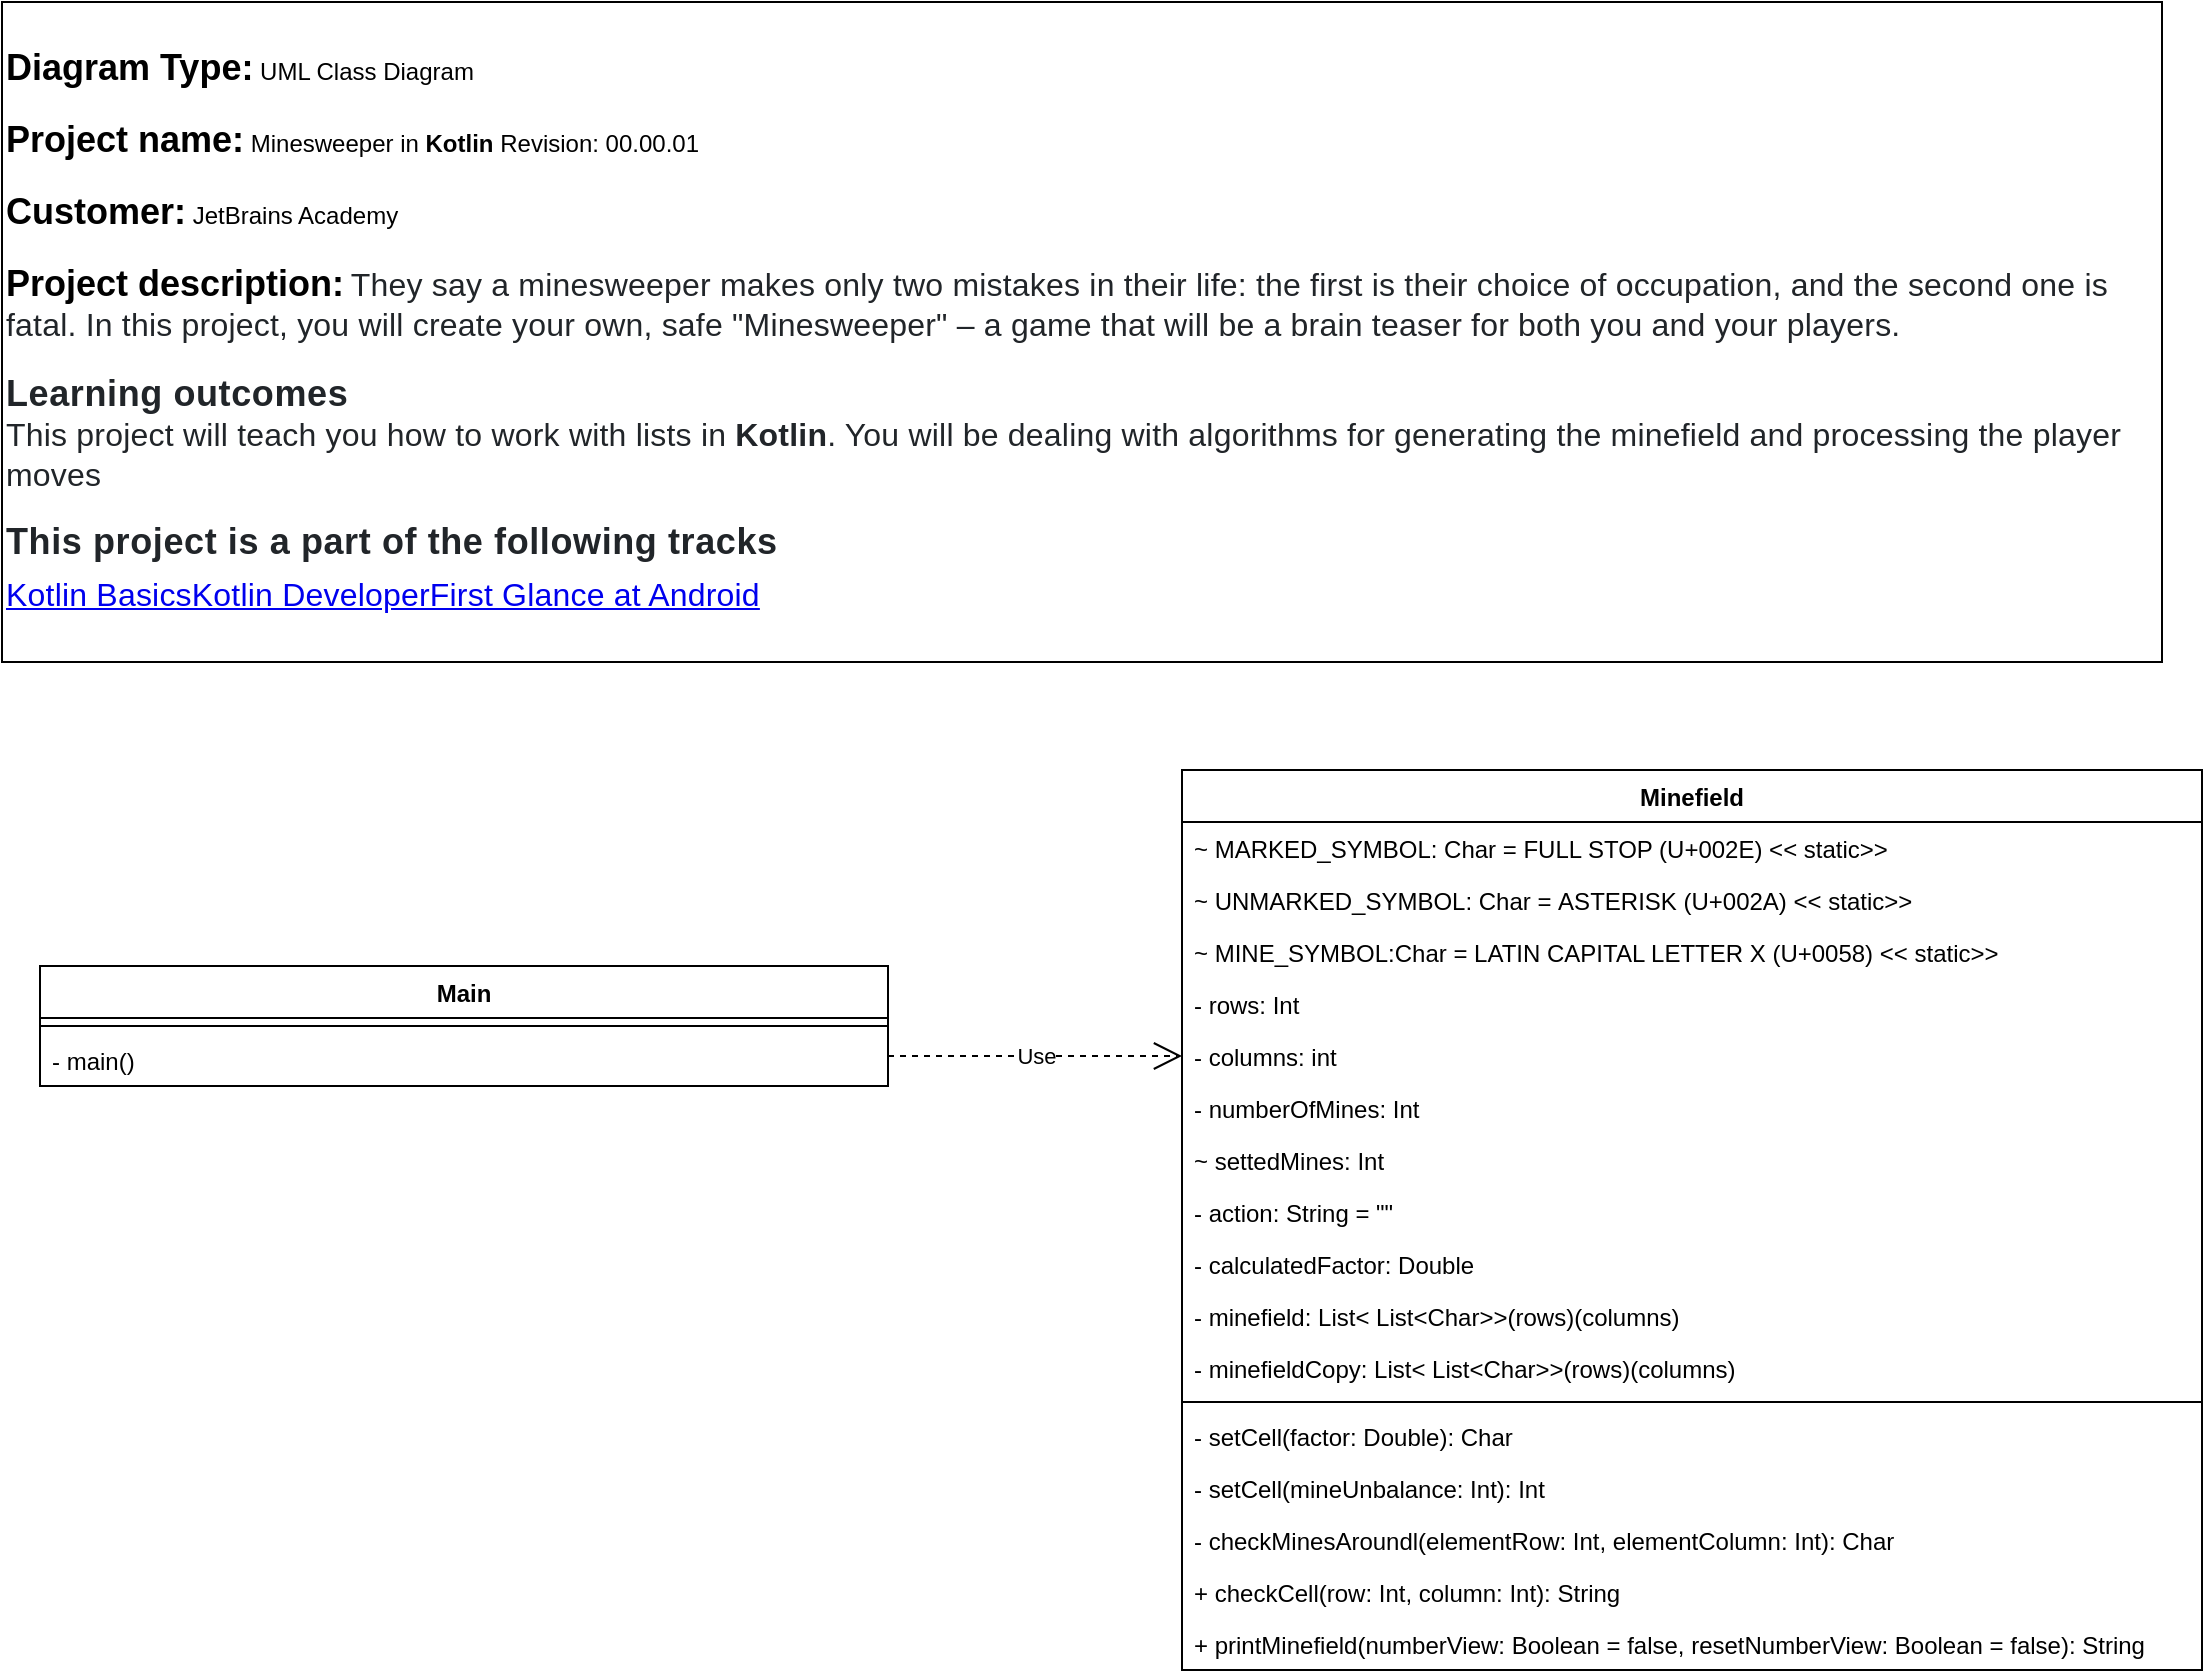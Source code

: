 <mxfile version="16.6.6" type="device"><diagram name="Page-1" id="6133507b-19e7-1e82-6fc7-422aa6c4b21f"><mxGraphModel dx="1259" dy="1346" grid="1" gridSize="10" guides="1" tooltips="1" connect="1" arrows="1" fold="1" page="1" pageScale="1" pageWidth="1169" pageHeight="827" background="none" math="0" shadow="0"><root><mxCell id="0"/><mxCell id="1" parent="0"/><mxCell id="ur2thL-w3JqMQENx__kk-53" value="&lt;b&gt;&lt;font style=&quot;font-size: 18px&quot;&gt;Diagram Type:&lt;/font&gt;&lt;/b&gt; UML Class Diagram&lt;br&gt;&lt;b&gt;&lt;br&gt;&lt;font style=&quot;font-size: 18px&quot;&gt;Project name:&lt;/font&gt;&lt;/b&gt;&amp;nbsp;Minesweeper in &lt;b&gt;Kotlin&lt;/b&gt; Revision: 00.00.01&lt;br&gt;&lt;b&gt;&lt;br&gt;&lt;font style=&quot;font-size: 18px&quot;&gt;Customer:&lt;/font&gt;&lt;/b&gt; JetBrains Academy&lt;br&gt;&lt;b&gt;&lt;br&gt;&lt;font style=&quot;font-size: 18px&quot;&gt;Project description:&lt;/font&gt;&lt;/b&gt;&amp;nbsp;&lt;span style=&quot;background-color: rgb(255 , 255 , 255)&quot;&gt;&lt;font color=&quot;#212529&quot;&gt;&lt;span style=&quot;font-size: 16px ; letter-spacing: 0.1px&quot;&gt;They say a minesweeper makes only two mistakes in their life: the first is their choice of occupation, and the second one is fatal. In this project, you will create your own, safe &quot;Minesweeper&quot; – a game that will be a brain teaser for both you and your players.&lt;br&gt;&lt;/span&gt;&lt;/font&gt;&lt;br&gt;&lt;b style=&quot;color: rgb(33 , 37 , 41) ; letter-spacing: 0.3px&quot;&gt;&lt;font style=&quot;font-size: 18px&quot;&gt;Learning outcomes&lt;/font&gt;&lt;/b&gt;&lt;br&gt;&lt;/span&gt;&lt;span style=&quot;background-color: rgb(255 , 255 , 255)&quot;&gt;&lt;font color=&quot;#212529&quot;&gt;&lt;span style=&quot;font-size: 16px ; letter-spacing: 0.1px&quot;&gt;This project will teach you how to work with lists in &lt;b&gt;Kotlin&lt;/b&gt;. You will be dealing with algorithms for generating the minefield and processing the player moves&lt;/span&gt;&lt;br&gt;&lt;/font&gt;&lt;/span&gt;&lt;span style=&quot;color: rgb(33 , 37 , 41) ; letter-spacing: 0.3px ; background-color: rgb(255 , 255 , 255)&quot;&gt;&lt;br&gt;&lt;font style=&quot;font-size: 18px&quot;&gt;&lt;b&gt;This project is a part of the following tracks&lt;/b&gt;&lt;/font&gt;&lt;br&gt;&lt;/span&gt;&lt;u style=&quot;font-size: 16px ; letter-spacing: 0.1px ; color: rgb(0 , 0 , 238) ; background-color: rgb(255 , 255 , 255)&quot;&gt;Kotlin BasicsKotlin DeveloperFirst Glance at Android&lt;/u&gt;&lt;span style=&quot;color: rgb(33 , 37 , 41) ; font-size: 1.375rem ; letter-spacing: 0.3px ; background-color: rgb(255 , 255 , 255)&quot;&gt;&lt;br&gt;&lt;/span&gt;" style="rounded=0;whiteSpace=wrap;html=1;align=left;" parent="1" vertex="1"><mxGeometry x="40" y="-798" width="1080" height="330" as="geometry"/></mxCell><mxCell id="b6dwfCRvh0anxF05M48p-6" value="Use" style="endArrow=open;endSize=12;dashed=1;html=1;rounded=0;entryX=0;entryY=0.5;entryDx=0;entryDy=0;exitX=1;exitY=0.75;exitDx=0;exitDy=0;" parent="1" source="j45a3ToNBQLJP9z2JNSP-6" target="j45a3ToNBQLJP9z2JNSP-15" edge="1"><mxGeometry width="160" relative="1" as="geometry"><mxPoint x="625" y="-229" as="sourcePoint"/><mxPoint x="748.85" y="-287.874" as="targetPoint"/></mxGeometry></mxCell><mxCell id="j45a3ToNBQLJP9z2JNSP-6" value="Main" style="swimlane;fontStyle=1;align=center;verticalAlign=top;childLayout=stackLayout;horizontal=1;startSize=26;horizontalStack=0;resizeParent=1;resizeParentMax=0;resizeLast=0;collapsible=1;marginBottom=0;" parent="1" vertex="1"><mxGeometry x="59" y="-316" width="424" height="60" as="geometry"/></mxCell><mxCell id="j45a3ToNBQLJP9z2JNSP-8" value="" style="line;strokeWidth=1;fillColor=none;align=left;verticalAlign=middle;spacingTop=-1;spacingLeft=3;spacingRight=3;rotatable=0;labelPosition=right;points=[];portConstraint=eastwest;" parent="j45a3ToNBQLJP9z2JNSP-6" vertex="1"><mxGeometry y="26" width="424" height="8" as="geometry"/></mxCell><mxCell id="HeYV2rjpR055uDAr7eha-7" value="- main()" style="text;strokeColor=none;fillColor=none;align=left;verticalAlign=top;spacingLeft=4;spacingRight=4;overflow=hidden;rotatable=0;points=[[0,0.5],[1,0.5]];portConstraint=eastwest;" vertex="1" parent="j45a3ToNBQLJP9z2JNSP-6"><mxGeometry y="34" width="424" height="26" as="geometry"/></mxCell><mxCell id="j45a3ToNBQLJP9z2JNSP-10" value="Minefield" style="swimlane;fontStyle=1;align=center;verticalAlign=top;childLayout=stackLayout;horizontal=1;startSize=26;horizontalStack=0;resizeParent=1;resizeParentMax=0;resizeLast=0;collapsible=1;marginBottom=0;" parent="1" vertex="1"><mxGeometry x="630" y="-414" width="510" height="450" as="geometry"/></mxCell><mxCell id="j45a3ToNBQLJP9z2JNSP-11" value="~ MARKED_SYMBOL: Char = FULL STOP (U+002E) &lt;&lt; static&gt;&gt;" style="text;strokeColor=none;fillColor=none;align=left;verticalAlign=top;spacingLeft=4;spacingRight=4;overflow=hidden;rotatable=0;points=[[0,0.5],[1,0.5]];portConstraint=eastwest;" parent="j45a3ToNBQLJP9z2JNSP-10" vertex="1"><mxGeometry y="26" width="510" height="26" as="geometry"/></mxCell><mxCell id="HeYV2rjpR055uDAr7eha-12" value="~ UNMARKED_SYMBOL: Char = ASTERISK (U+002A) &lt;&lt; static&gt;&gt;" style="text;strokeColor=none;fillColor=none;align=left;verticalAlign=top;spacingLeft=4;spacingRight=4;overflow=hidden;rotatable=0;points=[[0,0.5],[1,0.5]];portConstraint=eastwest;" vertex="1" parent="j45a3ToNBQLJP9z2JNSP-10"><mxGeometry y="52" width="510" height="26" as="geometry"/></mxCell><mxCell id="HeYV2rjpR055uDAr7eha-2" value="~ MINE_SYMBOL:Char = LATIN CAPITAL LETTER X (U+0058) &lt;&lt; static&gt;&gt;" style="text;strokeColor=none;fillColor=none;align=left;verticalAlign=top;spacingLeft=4;spacingRight=4;overflow=hidden;rotatable=0;points=[[0,0.5],[1,0.5]];portConstraint=eastwest;" vertex="1" parent="j45a3ToNBQLJP9z2JNSP-10"><mxGeometry y="78" width="510" height="26" as="geometry"/></mxCell><mxCell id="HeYV2rjpR055uDAr7eha-1" value="- rows: Int&#10;" style="text;strokeColor=none;fillColor=none;align=left;verticalAlign=top;spacingLeft=4;spacingRight=4;overflow=hidden;rotatable=0;points=[[0,0.5],[1,0.5]];portConstraint=eastwest;" vertex="1" parent="j45a3ToNBQLJP9z2JNSP-10"><mxGeometry y="104" width="510" height="26" as="geometry"/></mxCell><mxCell id="j45a3ToNBQLJP9z2JNSP-15" value="- columns: int&#10;" style="text;strokeColor=none;fillColor=none;align=left;verticalAlign=top;spacingLeft=4;spacingRight=4;overflow=hidden;rotatable=0;points=[[0,0.5],[1,0.5]];portConstraint=eastwest;" parent="j45a3ToNBQLJP9z2JNSP-10" vertex="1"><mxGeometry y="130" width="510" height="26" as="geometry"/></mxCell><mxCell id="HeYV2rjpR055uDAr7eha-3" value="- numberOfMines: Int&#10;" style="text;strokeColor=none;fillColor=none;align=left;verticalAlign=top;spacingLeft=4;spacingRight=4;overflow=hidden;rotatable=0;points=[[0,0.5],[1,0.5]];portConstraint=eastwest;" vertex="1" parent="j45a3ToNBQLJP9z2JNSP-10"><mxGeometry y="156" width="510" height="26" as="geometry"/></mxCell><mxCell id="HeYV2rjpR055uDAr7eha-4" value="~ settedMines: Int&#10;" style="text;strokeColor=none;fillColor=none;align=left;verticalAlign=top;spacingLeft=4;spacingRight=4;overflow=hidden;rotatable=0;points=[[0,0.5],[1,0.5]];portConstraint=eastwest;" vertex="1" parent="j45a3ToNBQLJP9z2JNSP-10"><mxGeometry y="182" width="510" height="26" as="geometry"/></mxCell><mxCell id="HeYV2rjpR055uDAr7eha-13" value="- action: String = &quot;&quot;&#10;" style="text;strokeColor=none;fillColor=none;align=left;verticalAlign=top;spacingLeft=4;spacingRight=4;overflow=hidden;rotatable=0;points=[[0,0.5],[1,0.5]];portConstraint=eastwest;" vertex="1" parent="j45a3ToNBQLJP9z2JNSP-10"><mxGeometry y="208" width="510" height="26" as="geometry"/></mxCell><mxCell id="HeYV2rjpR055uDAr7eha-5" value="- calculatedFactor: Double&#10;" style="text;strokeColor=none;fillColor=none;align=left;verticalAlign=top;spacingLeft=4;spacingRight=4;overflow=hidden;rotatable=0;points=[[0,0.5],[1,0.5]];portConstraint=eastwest;" vertex="1" parent="j45a3ToNBQLJP9z2JNSP-10"><mxGeometry y="234" width="510" height="26" as="geometry"/></mxCell><mxCell id="j45a3ToNBQLJP9z2JNSP-14" value="- minefield: List&lt; List&lt;Char&gt;&gt;(rows)(columns)&#10;" style="text;strokeColor=none;fillColor=none;align=left;verticalAlign=top;spacingLeft=4;spacingRight=4;overflow=hidden;rotatable=0;points=[[0,0.5],[1,0.5]];portConstraint=eastwest;" parent="j45a3ToNBQLJP9z2JNSP-10" vertex="1"><mxGeometry y="260" width="510" height="26" as="geometry"/></mxCell><mxCell id="HeYV2rjpR055uDAr7eha-11" value="- minefieldCopy: List&lt; List&lt;Char&gt;&gt;(rows)(columns)&#10;" style="text;strokeColor=none;fillColor=none;align=left;verticalAlign=top;spacingLeft=4;spacingRight=4;overflow=hidden;rotatable=0;points=[[0,0.5],[1,0.5]];portConstraint=eastwest;" vertex="1" parent="j45a3ToNBQLJP9z2JNSP-10"><mxGeometry y="286" width="510" height="26" as="geometry"/></mxCell><mxCell id="j45a3ToNBQLJP9z2JNSP-12" value="" style="line;strokeWidth=1;fillColor=none;align=left;verticalAlign=middle;spacingTop=-1;spacingLeft=3;spacingRight=3;rotatable=0;labelPosition=right;points=[];portConstraint=eastwest;" parent="j45a3ToNBQLJP9z2JNSP-10" vertex="1"><mxGeometry y="312" width="510" height="8" as="geometry"/></mxCell><mxCell id="j45a3ToNBQLJP9z2JNSP-39" value="- setCell(factor: Double): Char" style="text;strokeColor=none;fillColor=none;align=left;verticalAlign=top;spacingLeft=4;spacingRight=4;overflow=hidden;rotatable=0;points=[[0,0.5],[1,0.5]];portConstraint=eastwest;" parent="j45a3ToNBQLJP9z2JNSP-10" vertex="1"><mxGeometry y="320" width="510" height="26" as="geometry"/></mxCell><mxCell id="HeYV2rjpR055uDAr7eha-6" value="- setCell(mineUnbalance: Int): Int" style="text;strokeColor=none;fillColor=none;align=left;verticalAlign=top;spacingLeft=4;spacingRight=4;overflow=hidden;rotatable=0;points=[[0,0.5],[1,0.5]];portConstraint=eastwest;" vertex="1" parent="j45a3ToNBQLJP9z2JNSP-10"><mxGeometry y="346" width="510" height="26" as="geometry"/></mxCell><mxCell id="HeYV2rjpR055uDAr7eha-9" value="- checkMinesAroundl(elementRow: Int, elementColumn: Int): Char" style="text;strokeColor=none;fillColor=none;align=left;verticalAlign=top;spacingLeft=4;spacingRight=4;overflow=hidden;rotatable=0;points=[[0,0.5],[1,0.5]];portConstraint=eastwest;" vertex="1" parent="j45a3ToNBQLJP9z2JNSP-10"><mxGeometry y="372" width="510" height="26" as="geometry"/></mxCell><mxCell id="HeYV2rjpR055uDAr7eha-10" value="+ checkCell(row: Int, column: Int): String" style="text;strokeColor=none;fillColor=none;align=left;verticalAlign=top;spacingLeft=4;spacingRight=4;overflow=hidden;rotatable=0;points=[[0,0.5],[1,0.5]];portConstraint=eastwest;" vertex="1" parent="j45a3ToNBQLJP9z2JNSP-10"><mxGeometry y="398" width="510" height="26" as="geometry"/></mxCell><mxCell id="tQPty6Q_yvqMMfP_wmlo-1" value="+ printMinefield(numberView: Boolean = false, resetNumberView: Boolean = false): String" style="text;strokeColor=none;fillColor=none;align=left;verticalAlign=top;spacingLeft=4;spacingRight=4;overflow=hidden;rotatable=0;points=[[0,0.5],[1,0.5]];portConstraint=eastwest;" parent="j45a3ToNBQLJP9z2JNSP-10" vertex="1"><mxGeometry y="424" width="510" height="26" as="geometry"/></mxCell></root></mxGraphModel></diagram></mxfile>